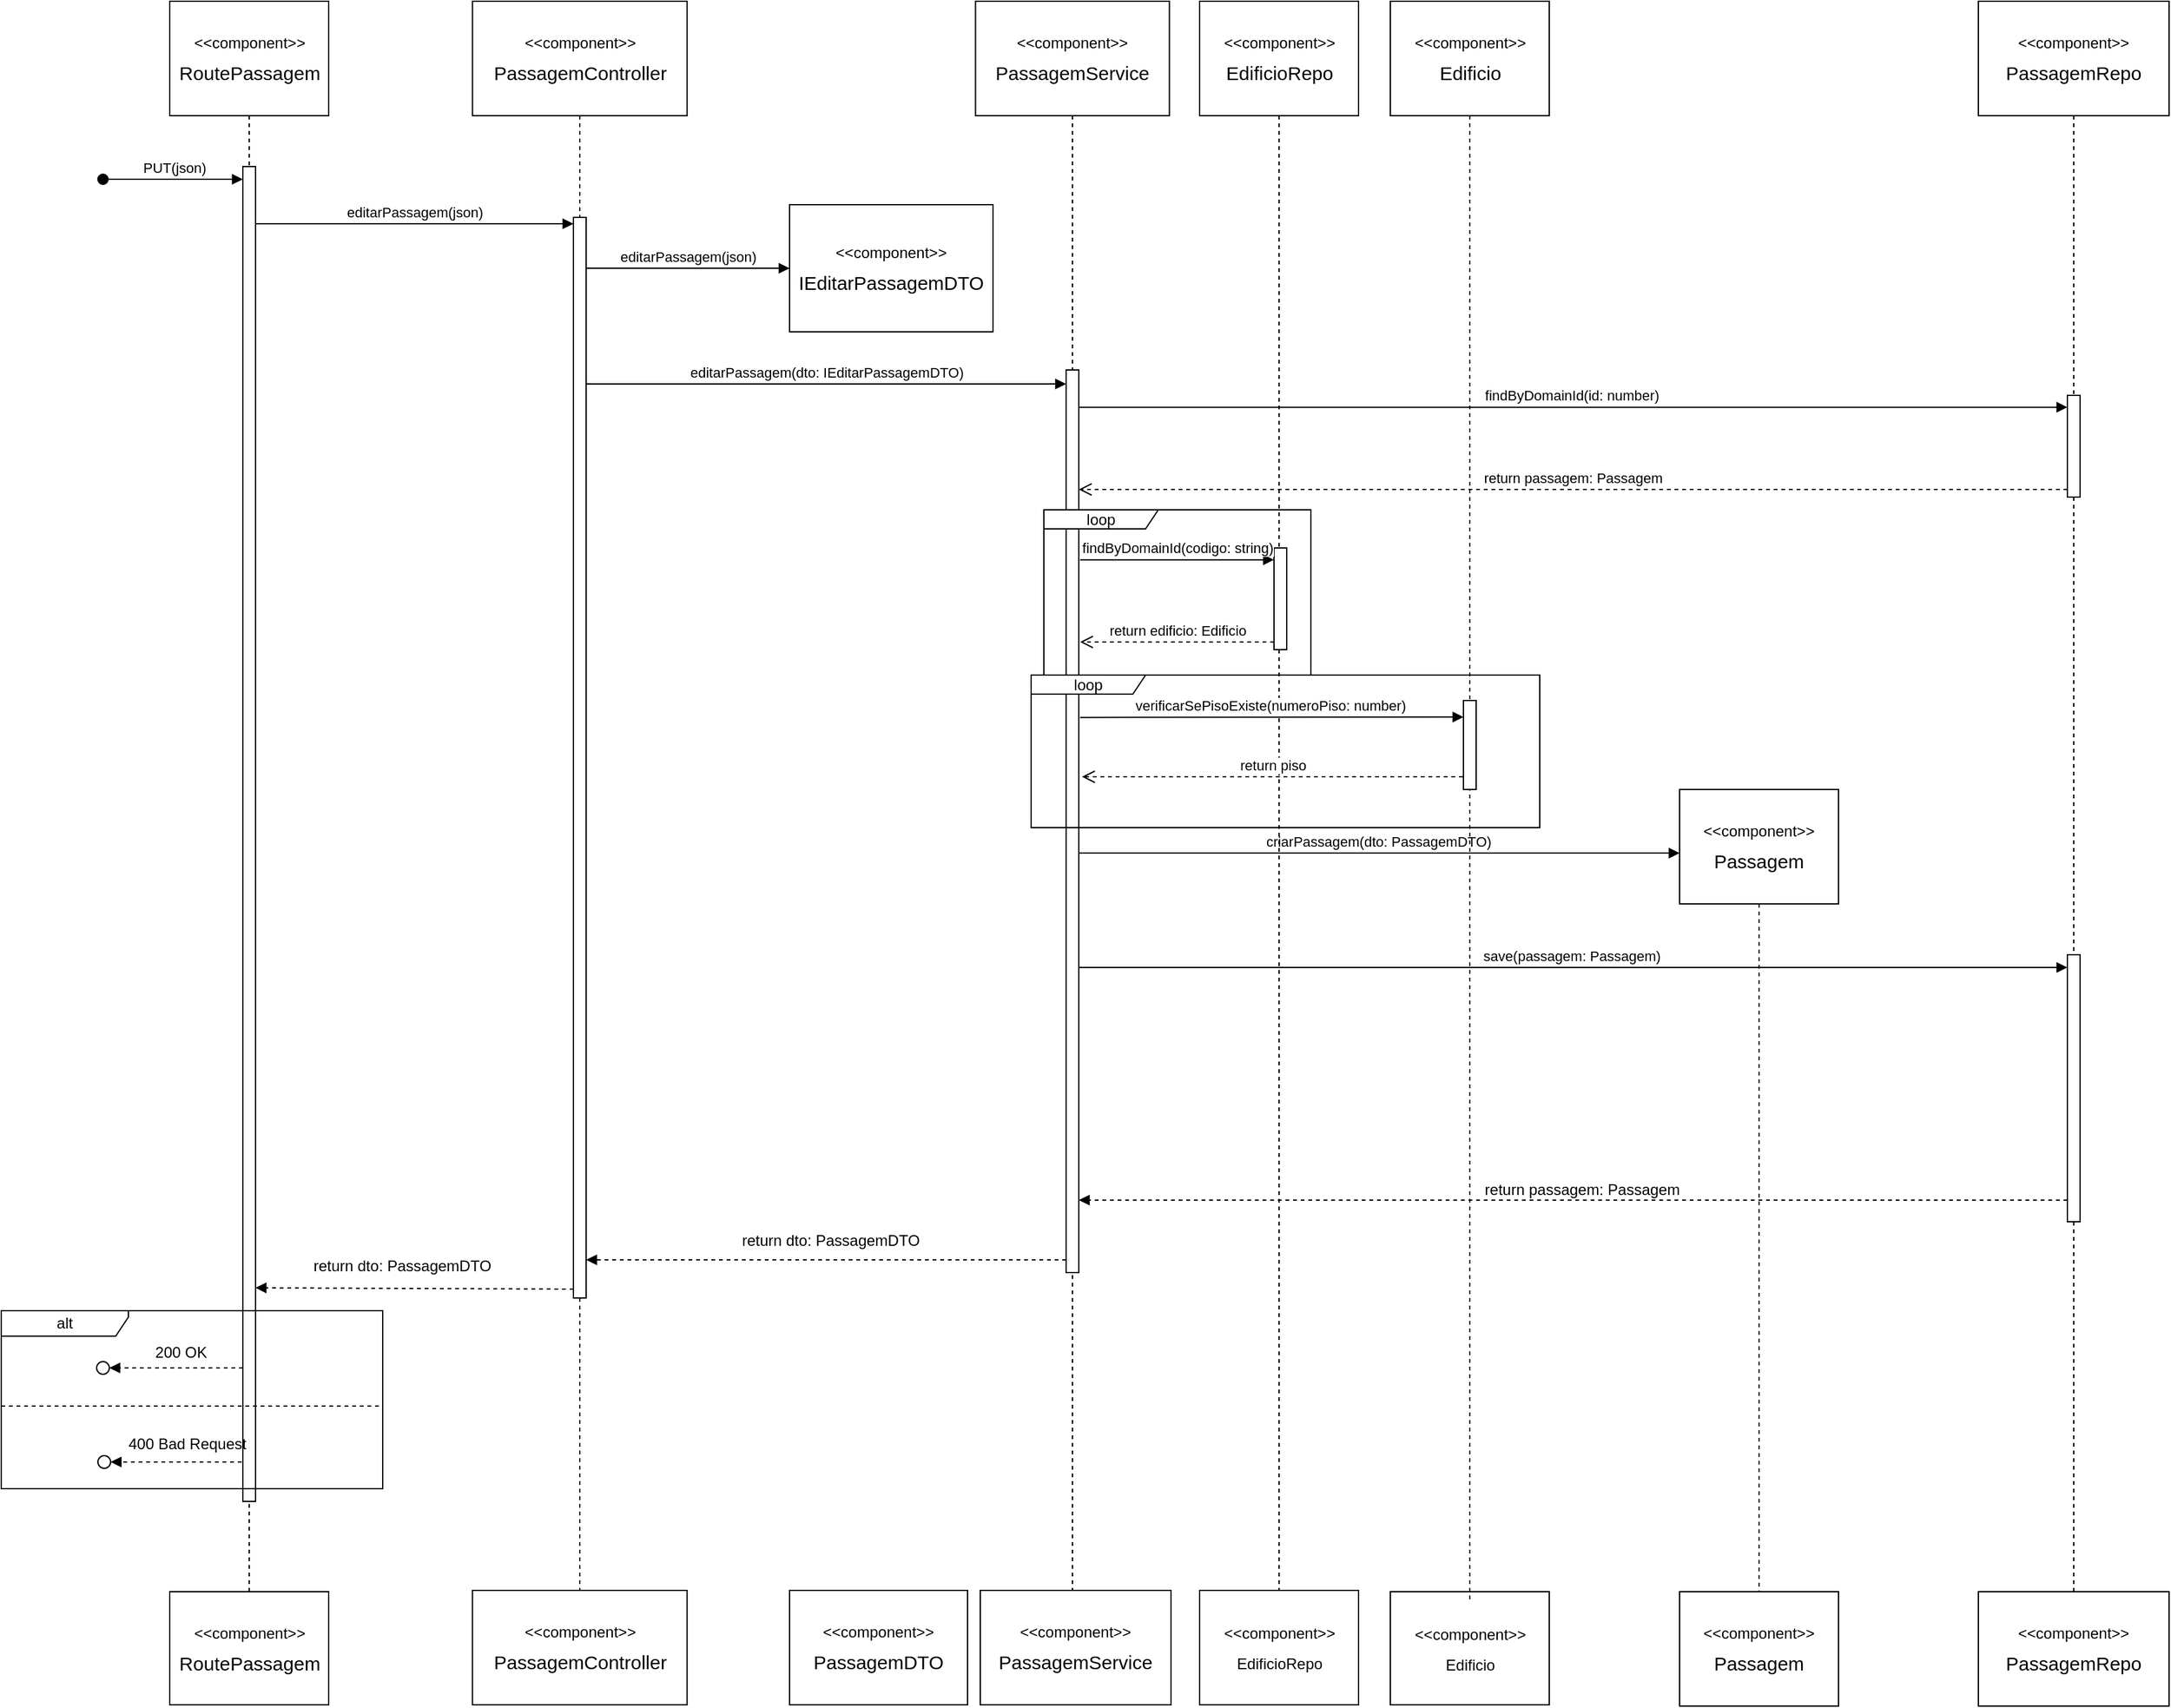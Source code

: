 <mxfile version="22.0.8" type="device">
  <diagram name="Página-1" id="UBEua1ropiXV4nsqK9QP">
    <mxGraphModel dx="2100" dy="1174" grid="1" gridSize="10" guides="1" tooltips="1" connect="1" arrows="1" fold="1" page="1" pageScale="1" pageWidth="827" pageHeight="1169" math="0" shadow="0">
      <root>
        <mxCell id="0" />
        <mxCell id="1" parent="0" />
        <mxCell id="aVk3KjRlflFWPaBtRKJj-46" value="&lt;p style=&quot;line-height: 100%;&quot;&gt;&amp;lt;&amp;lt;component&amp;gt;&amp;gt;&lt;/p&gt;&lt;p style=&quot;line-height: 100%;&quot;&gt;&lt;span style=&quot;font-size: 15px;&quot;&gt;PassagemController&lt;/span&gt;&lt;/p&gt;" style="shape=umlLifeline;perimeter=lifelinePerimeter;whiteSpace=wrap;html=1;container=1;dropTarget=0;collapsible=0;recursiveResize=0;outlineConnect=0;portConstraint=eastwest;newEdgeStyle={&quot;curved&quot;:0,&quot;rounded&quot;:0};size=90;" vertex="1" parent="1">
          <mxGeometry x="370.63" width="168.75" height="1300" as="geometry" />
        </mxCell>
        <mxCell id="aVk3KjRlflFWPaBtRKJj-47" value="&lt;p style=&quot;line-height: 100%;&quot;&gt;&amp;lt;&amp;lt;component&amp;gt;&amp;gt;&lt;/p&gt;&lt;p style=&quot;line-height: 100%;&quot;&gt;&lt;span style=&quot;font-size: 15px;&quot;&gt;RoutePassagem&lt;/span&gt;&lt;/p&gt;" style="shape=umlLifeline;perimeter=lifelinePerimeter;whiteSpace=wrap;html=1;container=1;dropTarget=0;collapsible=0;recursiveResize=0;outlineConnect=0;portConstraint=eastwest;newEdgeStyle={&quot;curved&quot;:0,&quot;rounded&quot;:0};size=90;" vertex="1" parent="1">
          <mxGeometry x="132.5" width="125" height="1280" as="geometry" />
        </mxCell>
        <mxCell id="aVk3KjRlflFWPaBtRKJj-48" value="" style="html=1;points=[[0,0,0,0,5],[0,1,0,0,-5],[1,0,0,0,5],[1,1,0,0,-5]];perimeter=orthogonalPerimeter;outlineConnect=0;targetShapes=umlLifeline;portConstraint=eastwest;newEdgeStyle={&quot;curved&quot;:0,&quot;rounded&quot;:0};" vertex="1" parent="1">
          <mxGeometry x="190" y="130" width="10" height="1050" as="geometry" />
        </mxCell>
        <mxCell id="aVk3KjRlflFWPaBtRKJj-49" value="" style="html=1;points=[[0,0,0,0,5],[0,1,0,0,-5],[1,0,0,0,5],[1,1,0,0,-5]];perimeter=orthogonalPerimeter;outlineConnect=0;targetShapes=umlLifeline;portConstraint=eastwest;newEdgeStyle={&quot;curved&quot;:0,&quot;rounded&quot;:0};" vertex="1" parent="1">
          <mxGeometry x="450" y="170" width="10" height="850" as="geometry" />
        </mxCell>
        <mxCell id="aVk3KjRlflFWPaBtRKJj-50" value="&lt;p style=&quot;line-height: 100%;&quot;&gt;&amp;lt;&amp;lt;component&amp;gt;&amp;gt;&lt;br&gt;&lt;/p&gt;&lt;p style=&quot;line-height: 100%;&quot;&gt;&lt;span style=&quot;font-size: 15px;&quot;&gt;PassagemService&lt;/span&gt;&lt;/p&gt;" style="shape=umlLifeline;perimeter=lifelinePerimeter;whiteSpace=wrap;html=1;container=1;dropTarget=0;collapsible=0;recursiveResize=0;outlineConnect=0;portConstraint=eastwest;newEdgeStyle={&quot;curved&quot;:0,&quot;rounded&quot;:0};size=90;" vertex="1" parent="1">
          <mxGeometry x="766.25" width="152.5" height="1260" as="geometry" />
        </mxCell>
        <mxCell id="aVk3KjRlflFWPaBtRKJj-51" value="&lt;p style=&quot;line-height: 100%;&quot;&gt;&amp;lt;&amp;lt;component&amp;gt;&amp;gt;&lt;br&gt;&lt;/p&gt;&lt;p style=&quot;line-height: 100%;&quot;&gt;&lt;span style=&quot;font-size: 15px;&quot;&gt;IEditarPassagemDTO&lt;/span&gt;&lt;/p&gt;" style="shape=umlLifeline;perimeter=lifelinePerimeter;whiteSpace=wrap;html=1;container=1;dropTarget=0;collapsible=0;recursiveResize=0;outlineConnect=0;portConstraint=eastwest;newEdgeStyle={&quot;curved&quot;:0,&quot;rounded&quot;:0};size=100;" vertex="1" parent="1">
          <mxGeometry x="620" y="160" width="160" height="100" as="geometry" />
        </mxCell>
        <mxCell id="aVk3KjRlflFWPaBtRKJj-52" value="&lt;p style=&quot;line-height: 100%;&quot;&gt;&amp;lt;&amp;lt;component&amp;gt;&amp;gt;&lt;br&gt;&lt;/p&gt;&lt;p style=&quot;line-height: 100%;&quot;&gt;&lt;span style=&quot;font-size: 15px;&quot;&gt;PassagemRepo&lt;/span&gt;&lt;/p&gt;" style="shape=umlLifeline;perimeter=lifelinePerimeter;whiteSpace=wrap;html=1;container=1;dropTarget=0;collapsible=0;recursiveResize=0;outlineConnect=0;portConstraint=eastwest;newEdgeStyle={&quot;curved&quot;:0,&quot;rounded&quot;:0};size=90;" vertex="1" parent="1">
          <mxGeometry x="1555" width="150" height="1280" as="geometry" />
        </mxCell>
        <mxCell id="aVk3KjRlflFWPaBtRKJj-53" value="" style="html=1;points=[[0,0,0,0,5],[0,1,0,0,-5],[1,0,0,0,5],[1,1,0,0,-5]];perimeter=orthogonalPerimeter;outlineConnect=0;targetShapes=umlLifeline;portConstraint=eastwest;newEdgeStyle={&quot;curved&quot;:0,&quot;rounded&quot;:0};" vertex="1" parent="aVk3KjRlflFWPaBtRKJj-52">
          <mxGeometry x="70" y="310" width="10" height="80" as="geometry" />
        </mxCell>
        <mxCell id="aVk3KjRlflFWPaBtRKJj-54" value="&lt;p style=&quot;line-height: 100%;&quot;&gt;&amp;lt;&amp;lt;component&amp;gt;&amp;gt;&lt;br&gt;&lt;/p&gt;&lt;p style=&quot;line-height: 100%;&quot;&gt;&lt;span style=&quot;font-size: 15px;&quot;&gt;Passagem&lt;/span&gt;&lt;/p&gt;" style="shape=umlLifeline;perimeter=lifelinePerimeter;whiteSpace=wrap;html=1;container=1;dropTarget=0;collapsible=0;recursiveResize=0;outlineConnect=0;portConstraint=eastwest;newEdgeStyle={&quot;curved&quot;:0,&quot;rounded&quot;:0};size=90;" vertex="1" parent="1">
          <mxGeometry x="1320" y="620" width="125" height="650" as="geometry" />
        </mxCell>
        <mxCell id="aVk3KjRlflFWPaBtRKJj-55" value="editarPassagem(json)" style="html=1;verticalAlign=bottom;endArrow=block;curved=0;rounded=0;entryX=0;entryY=0;entryDx=0;entryDy=5;entryPerimeter=0;" edge="1" parent="1" source="aVk3KjRlflFWPaBtRKJj-48" target="aVk3KjRlflFWPaBtRKJj-49">
          <mxGeometry width="80" relative="1" as="geometry">
            <mxPoint x="137.5" y="180" as="sourcePoint" />
            <mxPoint x="417.5" y="180" as="targetPoint" />
          </mxGeometry>
        </mxCell>
        <mxCell id="aVk3KjRlflFWPaBtRKJj-56" value="editarPassagem(json)" style="html=1;verticalAlign=bottom;endArrow=block;curved=0;rounded=0;" edge="1" parent="1" source="aVk3KjRlflFWPaBtRKJj-49">
          <mxGeometry width="80" relative="1" as="geometry">
            <mxPoint x="470" y="210.0" as="sourcePoint" />
            <mxPoint x="620" y="210" as="targetPoint" />
          </mxGeometry>
        </mxCell>
        <mxCell id="aVk3KjRlflFWPaBtRKJj-57" value="" style="html=1;points=[[0,0,0,0,5],[0,1,0,0,-5],[1,0,0,0,5],[1,1,0,0,-5]];perimeter=orthogonalPerimeter;outlineConnect=0;targetShapes=umlLifeline;portConstraint=eastwest;newEdgeStyle={&quot;curved&quot;:0,&quot;rounded&quot;:0};" vertex="1" parent="1">
          <mxGeometry x="837.5" y="290" width="10" height="710" as="geometry" />
        </mxCell>
        <mxCell id="aVk3KjRlflFWPaBtRKJj-58" value="editarPassagem(dto:&amp;nbsp;IEditarPassagemDTO)" style="html=1;verticalAlign=bottom;endArrow=block;curved=0;rounded=0;" edge="1" parent="1" target="aVk3KjRlflFWPaBtRKJj-57">
          <mxGeometry width="80" relative="1" as="geometry">
            <mxPoint x="460" y="301.0" as="sourcePoint" />
            <mxPoint x="665" y="300" as="targetPoint" />
          </mxGeometry>
        </mxCell>
        <mxCell id="aVk3KjRlflFWPaBtRKJj-59" value="criarPassagem(dto: PassagemDTO)" style="html=1;verticalAlign=bottom;endArrow=block;curved=0;rounded=0;entryX=0;entryY=0.077;entryDx=0;entryDy=0;entryPerimeter=0;" edge="1" parent="1" target="aVk3KjRlflFWPaBtRKJj-54">
          <mxGeometry x="-0.004" width="80" relative="1" as="geometry">
            <mxPoint x="847.5" y="670.0" as="sourcePoint" />
            <mxPoint x="1310" y="670" as="targetPoint" />
            <mxPoint as="offset" />
          </mxGeometry>
        </mxCell>
        <mxCell id="aVk3KjRlflFWPaBtRKJj-60" value="save(passagem: Passagem)" style="html=1;verticalAlign=bottom;endArrow=block;curved=0;rounded=0;" edge="1" parent="1" source="aVk3KjRlflFWPaBtRKJj-57">
          <mxGeometry x="-0.004" width="80" relative="1" as="geometry">
            <mxPoint x="942.5" y="760" as="sourcePoint" />
            <mxPoint x="1625" y="760" as="targetPoint" />
            <mxPoint as="offset" />
          </mxGeometry>
        </mxCell>
        <mxCell id="aVk3KjRlflFWPaBtRKJj-61" value="" style="html=1;points=[[0,0,0,0,5],[0,1,0,0,-5],[1,0,0,0,5],[1,1,0,0,-5]];perimeter=orthogonalPerimeter;outlineConnect=0;targetShapes=umlLifeline;portConstraint=eastwest;newEdgeStyle={&quot;curved&quot;:0,&quot;rounded&quot;:0};" vertex="1" parent="1">
          <mxGeometry x="1625" y="750" width="10" height="210" as="geometry" />
        </mxCell>
        <mxCell id="aVk3KjRlflFWPaBtRKJj-62" value="PUT(json)" style="html=1;verticalAlign=bottom;startArrow=oval;startFill=1;endArrow=block;startSize=8;curved=0;rounded=0;" edge="1" parent="1">
          <mxGeometry x="0.005" width="60" relative="1" as="geometry">
            <mxPoint x="80" y="140" as="sourcePoint" />
            <mxPoint x="190" y="140" as="targetPoint" />
            <mxPoint as="offset" />
          </mxGeometry>
        </mxCell>
        <mxCell id="aVk3KjRlflFWPaBtRKJj-63" value="" style="ellipse;html=1;" vertex="1" parent="1">
          <mxGeometry x="75" y="1070" width="10" height="10" as="geometry" />
        </mxCell>
        <mxCell id="aVk3KjRlflFWPaBtRKJj-64" value="&lt;p style=&quot;line-height: 100%;&quot;&gt;&amp;lt;&amp;lt;component&amp;gt;&amp;gt;&lt;br&gt;&lt;/p&gt;&lt;p style=&quot;line-height: 100%;&quot;&gt;&lt;span style=&quot;font-size: 15px;&quot;&gt;EdificioRepo&lt;/span&gt;&lt;/p&gt;" style="shape=umlLifeline;perimeter=lifelinePerimeter;whiteSpace=wrap;html=1;container=1;dropTarget=0;collapsible=0;recursiveResize=0;outlineConnect=0;portConstraint=eastwest;newEdgeStyle={&quot;curved&quot;:0,&quot;rounded&quot;:0};size=90;" vertex="1" parent="1">
          <mxGeometry x="942.5" width="125" height="1260" as="geometry" />
        </mxCell>
        <mxCell id="aVk3KjRlflFWPaBtRKJj-65" value="return edificio: Edificio" style="html=1;verticalAlign=bottom;endArrow=open;dashed=1;endSize=8;curved=0;rounded=0;" edge="1" parent="aVk3KjRlflFWPaBtRKJj-64">
          <mxGeometry relative="1" as="geometry">
            <mxPoint x="58.5" y="504" as="sourcePoint" />
            <mxPoint x="-94.0" y="504" as="targetPoint" />
          </mxGeometry>
        </mxCell>
        <mxCell id="aVk3KjRlflFWPaBtRKJj-66" value="" style="html=1;points=[[0,0,0,0,5],[0,1,0,0,-5],[1,0,0,0,5],[1,1,0,0,-5]];perimeter=orthogonalPerimeter;outlineConnect=0;targetShapes=umlLifeline;portConstraint=eastwest;newEdgeStyle={&quot;curved&quot;:0,&quot;rounded&quot;:0};" vertex="1" parent="aVk3KjRlflFWPaBtRKJj-64">
          <mxGeometry x="58.5" y="430" width="10" height="80" as="geometry" />
        </mxCell>
        <mxCell id="aVk3KjRlflFWPaBtRKJj-67" value="findByDomainId(codigo: string)" style="html=1;verticalAlign=bottom;endArrow=block;curved=0;rounded=0;" edge="1" parent="aVk3KjRlflFWPaBtRKJj-64" target="aVk3KjRlflFWPaBtRKJj-66">
          <mxGeometry x="-0.004" width="80" relative="1" as="geometry">
            <mxPoint x="-94" y="439.33" as="sourcePoint" />
            <mxPoint x="68.5" y="439" as="targetPoint" />
            <mxPoint as="offset" />
          </mxGeometry>
        </mxCell>
        <mxCell id="aVk3KjRlflFWPaBtRKJj-68" value="return passagem: Passagem" style="html=1;verticalAlign=bottom;endArrow=open;dashed=1;endSize=8;curved=0;rounded=0;" edge="1" parent="aVk3KjRlflFWPaBtRKJj-64" source="aVk3KjRlflFWPaBtRKJj-53">
          <mxGeometry relative="1" as="geometry">
            <mxPoint x="57.5" y="384" as="sourcePoint" />
            <mxPoint x="-95.0" y="384" as="targetPoint" />
          </mxGeometry>
        </mxCell>
        <mxCell id="aVk3KjRlflFWPaBtRKJj-69" value="findByDomainId(id: number)" style="html=1;verticalAlign=bottom;endArrow=block;curved=0;rounded=0;" edge="1" parent="aVk3KjRlflFWPaBtRKJj-64" target="aVk3KjRlflFWPaBtRKJj-53">
          <mxGeometry x="-0.004" width="80" relative="1" as="geometry">
            <mxPoint x="-95" y="319.33" as="sourcePoint" />
            <mxPoint x="67.5" y="319" as="targetPoint" />
            <mxPoint as="offset" />
          </mxGeometry>
        </mxCell>
        <mxCell id="aVk3KjRlflFWPaBtRKJj-70" value="&lt;p style=&quot;line-height: 100%;&quot;&gt;&amp;lt;&amp;lt;component&amp;gt;&amp;gt;&lt;br&gt;&lt;/p&gt;&lt;p style=&quot;line-height: 100%;&quot;&gt;&lt;span style=&quot;font-size: 15px;&quot;&gt;PassagemRepo&lt;/span&gt;&lt;/p&gt;" style="shape=umlLifeline;perimeter=lifelinePerimeter;whiteSpace=wrap;html=1;container=1;dropTarget=0;collapsible=0;recursiveResize=0;outlineConnect=0;portConstraint=eastwest;newEdgeStyle={&quot;curved&quot;:0,&quot;rounded&quot;:0};size=90;" vertex="1" parent="1">
          <mxGeometry x="1555" y="1251" width="150" height="90" as="geometry" />
        </mxCell>
        <mxCell id="aVk3KjRlflFWPaBtRKJj-71" value="&lt;p style=&quot;line-height: 100%;&quot;&gt;&amp;lt;&amp;lt;component&amp;gt;&amp;gt;&lt;br&gt;&lt;/p&gt;&lt;p style=&quot;line-height: 100%;&quot;&gt;&lt;span style=&quot;font-size: 15px;&quot;&gt;Passagem&lt;/span&gt;&lt;/p&gt;" style="shape=umlLifeline;perimeter=lifelinePerimeter;whiteSpace=wrap;html=1;container=1;dropTarget=0;collapsible=0;recursiveResize=0;outlineConnect=0;portConstraint=eastwest;newEdgeStyle={&quot;curved&quot;:0,&quot;rounded&quot;:0};size=90;" vertex="1" parent="1">
          <mxGeometry x="1320" y="1251" width="125" height="90" as="geometry" />
        </mxCell>
        <mxCell id="aVk3KjRlflFWPaBtRKJj-72" value="" style="html=1;verticalAlign=bottom;labelBackgroundColor=none;endArrow=block;endFill=1;dashed=1;rounded=0;" edge="1" parent="1">
          <mxGeometry width="160" relative="1" as="geometry">
            <mxPoint x="837.5" y="990" as="sourcePoint" />
            <mxPoint x="460" y="990" as="targetPoint" />
          </mxGeometry>
        </mxCell>
        <mxCell id="aVk3KjRlflFWPaBtRKJj-73" value="&lt;p style=&quot;line-height: 100%;&quot;&gt;&amp;lt;&amp;lt;component&amp;gt;&amp;gt;&lt;br&gt;&lt;/p&gt;&lt;p style=&quot;line-height: 100%;&quot;&gt;Edificio&lt;br&gt;&lt;/p&gt;" style="shape=umlLifeline;perimeter=lifelinePerimeter;whiteSpace=wrap;html=1;container=1;dropTarget=0;collapsible=0;recursiveResize=0;outlineConnect=0;portConstraint=eastwest;newEdgeStyle={&quot;curved&quot;:0,&quot;rounded&quot;:0};size=90;" vertex="1" parent="1">
          <mxGeometry x="1092.5" y="1251" width="125" height="89" as="geometry" />
        </mxCell>
        <mxCell id="aVk3KjRlflFWPaBtRKJj-74" value="" style="html=1;verticalAlign=bottom;labelBackgroundColor=none;endArrow=block;endFill=1;dashed=1;rounded=0;exitX=0;exitY=1;exitDx=0;exitDy=-5;exitPerimeter=0;" edge="1" parent="1">
          <mxGeometry width="160" relative="1" as="geometry">
            <mxPoint x="450" y="1013" as="sourcePoint" />
            <mxPoint x="200" y="1012" as="targetPoint" />
          </mxGeometry>
        </mxCell>
        <mxCell id="aVk3KjRlflFWPaBtRKJj-75" value="" style="html=1;verticalAlign=bottom;labelBackgroundColor=none;endArrow=block;endFill=1;dashed=1;rounded=0;entryX=1;entryY=0.5;entryDx=0;entryDy=0;" edge="1" parent="1" target="aVk3KjRlflFWPaBtRKJj-63">
          <mxGeometry width="160" relative="1" as="geometry">
            <mxPoint x="190" y="1075" as="sourcePoint" />
            <mxPoint x="458" y="1115" as="targetPoint" />
          </mxGeometry>
        </mxCell>
        <mxCell id="aVk3KjRlflFWPaBtRKJj-76" value="" style="html=1;verticalAlign=bottom;labelBackgroundColor=none;endArrow=block;endFill=1;dashed=1;rounded=0;" edge="1" parent="1">
          <mxGeometry width="160" relative="1" as="geometry">
            <mxPoint x="1625" y="943" as="sourcePoint" />
            <mxPoint x="847.5" y="943" as="targetPoint" />
          </mxGeometry>
        </mxCell>
        <mxCell id="aVk3KjRlflFWPaBtRKJj-77" value="return&amp;nbsp;passagem: Passagem" style="text;html=1;align=center;verticalAlign=middle;resizable=0;points=[];autosize=1;strokeColor=none;fillColor=none;" vertex="1" parent="1">
          <mxGeometry x="1152.5" y="920" width="180" height="30" as="geometry" />
        </mxCell>
        <mxCell id="aVk3KjRlflFWPaBtRKJj-78" value="return&amp;nbsp;dto: PassagemDTO" style="text;html=1;align=center;verticalAlign=middle;resizable=0;points=[];autosize=1;strokeColor=none;fillColor=none;" vertex="1" parent="1">
          <mxGeometry x="572" y="960" width="160" height="30" as="geometry" />
        </mxCell>
        <mxCell id="aVk3KjRlflFWPaBtRKJj-79" value="return&amp;nbsp;dto: PassagemDTO" style="text;html=1;align=center;verticalAlign=middle;resizable=0;points=[];autosize=1;strokeColor=none;fillColor=none;" vertex="1" parent="1">
          <mxGeometry x="235" y="980" width="160" height="30" as="geometry" />
        </mxCell>
        <mxCell id="aVk3KjRlflFWPaBtRKJj-80" value="200 OK" style="text;html=1;align=center;verticalAlign=middle;resizable=0;points=[];autosize=1;strokeColor=none;fillColor=none;" vertex="1" parent="1">
          <mxGeometry x="111" y="1048" width="60" height="30" as="geometry" />
        </mxCell>
        <mxCell id="aVk3KjRlflFWPaBtRKJj-81" value="&lt;p style=&quot;line-height: 100%;&quot;&gt;&amp;lt;&amp;lt;component&amp;gt;&amp;gt;&lt;br&gt;&lt;/p&gt;&lt;p style=&quot;line-height: 100%;&quot;&gt;EdificioRepo&lt;br&gt;&lt;/p&gt;" style="shape=umlLifeline;perimeter=lifelinePerimeter;whiteSpace=wrap;html=1;container=1;dropTarget=0;collapsible=0;recursiveResize=0;outlineConnect=0;portConstraint=eastwest;newEdgeStyle={&quot;curved&quot;:0,&quot;rounded&quot;:0};size=90;" vertex="1" parent="1">
          <mxGeometry x="942.5" y="1250" width="125" height="90" as="geometry" />
        </mxCell>
        <mxCell id="aVk3KjRlflFWPaBtRKJj-82" value="&lt;p style=&quot;line-height: 100%;&quot;&gt;&amp;lt;&amp;lt;component&amp;gt;&amp;gt;&lt;br&gt;&lt;/p&gt;&lt;p style=&quot;line-height: 100%;&quot;&gt;&lt;span style=&quot;font-size: 15px;&quot;&gt;PassagemService&lt;/span&gt;&lt;/p&gt;" style="shape=umlLifeline;perimeter=lifelinePerimeter;whiteSpace=wrap;html=1;container=1;dropTarget=0;collapsible=0;recursiveResize=0;outlineConnect=0;portConstraint=eastwest;newEdgeStyle={&quot;curved&quot;:0,&quot;rounded&quot;:0};size=90;" vertex="1" parent="1">
          <mxGeometry x="770" y="1250" width="150" height="90" as="geometry" />
        </mxCell>
        <mxCell id="aVk3KjRlflFWPaBtRKJj-83" value="&lt;p style=&quot;line-height: 100%;&quot;&gt;&amp;lt;&amp;lt;component&amp;gt;&amp;gt;&lt;br&gt;&lt;/p&gt;&lt;p style=&quot;line-height: 100%;&quot;&gt;&lt;span style=&quot;font-size: 15px;&quot;&gt;PassagemDTO&lt;/span&gt;&lt;/p&gt;" style="shape=umlLifeline;perimeter=lifelinePerimeter;whiteSpace=wrap;html=1;container=1;dropTarget=0;collapsible=0;recursiveResize=0;outlineConnect=0;portConstraint=eastwest;newEdgeStyle={&quot;curved&quot;:0,&quot;rounded&quot;:0};size=100;" vertex="1" parent="1">
          <mxGeometry x="620" y="1250" width="140" height="90" as="geometry" />
        </mxCell>
        <mxCell id="aVk3KjRlflFWPaBtRKJj-84" value="&lt;p style=&quot;line-height: 100%;&quot;&gt;&amp;lt;&amp;lt;component&amp;gt;&amp;gt;&lt;/p&gt;&lt;p style=&quot;line-height: 100%;&quot;&gt;&lt;span style=&quot;font-size: 15px;&quot;&gt;PassagemController&lt;/span&gt;&lt;/p&gt;" style="shape=umlLifeline;perimeter=lifelinePerimeter;whiteSpace=wrap;html=1;container=1;dropTarget=0;collapsible=0;recursiveResize=0;outlineConnect=0;portConstraint=eastwest;newEdgeStyle={&quot;curved&quot;:0,&quot;rounded&quot;:0};size=90;" vertex="1" parent="1">
          <mxGeometry x="370.62" y="1250" width="168.75" height="90" as="geometry" />
        </mxCell>
        <mxCell id="aVk3KjRlflFWPaBtRKJj-85" value="&lt;p style=&quot;line-height: 100%;&quot;&gt;&amp;lt;&amp;lt;component&amp;gt;&amp;gt;&lt;/p&gt;&lt;p style=&quot;line-height: 100%;&quot;&gt;&lt;span style=&quot;font-size: 15px;&quot;&gt;RoutePassagem&lt;/span&gt;&lt;/p&gt;" style="shape=umlLifeline;perimeter=lifelinePerimeter;whiteSpace=wrap;html=1;container=1;dropTarget=0;collapsible=0;recursiveResize=0;outlineConnect=0;portConstraint=eastwest;newEdgeStyle={&quot;curved&quot;:0,&quot;rounded&quot;:0};size=90;" vertex="1" parent="1">
          <mxGeometry x="132.5" y="1251" width="125" height="89" as="geometry" />
        </mxCell>
        <mxCell id="aVk3KjRlflFWPaBtRKJj-86" value="alt" style="shape=umlFrame;whiteSpace=wrap;html=1;pointerEvents=0;recursiveResize=0;container=1;collapsible=0;width=100;height=20;" vertex="1" parent="1">
          <mxGeometry y="1030" width="300" height="140" as="geometry" />
        </mxCell>
        <mxCell id="aVk3KjRlflFWPaBtRKJj-87" value="" style="line;strokeWidth=1;dashed=1;labelPosition=center;verticalLabelPosition=bottom;align=left;verticalAlign=top;spacingLeft=20;spacingTop=15;html=1;whiteSpace=wrap;" vertex="1" parent="aVk3KjRlflFWPaBtRKJj-86">
          <mxGeometry y="70" width="300" height="10" as="geometry" />
        </mxCell>
        <mxCell id="aVk3KjRlflFWPaBtRKJj-88" value="400&amp;nbsp;Bad Request" style="text;html=1;align=center;verticalAlign=middle;resizable=0;points=[];autosize=1;strokeColor=none;fillColor=none;" vertex="1" parent="aVk3KjRlflFWPaBtRKJj-86">
          <mxGeometry x="86" y="90" width="120" height="30" as="geometry" />
        </mxCell>
        <mxCell id="aVk3KjRlflFWPaBtRKJj-89" value="" style="html=1;verticalAlign=bottom;labelBackgroundColor=none;endArrow=block;endFill=1;dashed=1;rounded=0;entryX=1;entryY=0.5;entryDx=0;entryDy=0;" edge="1" parent="aVk3KjRlflFWPaBtRKJj-86" target="aVk3KjRlflFWPaBtRKJj-90">
          <mxGeometry width="160" relative="1" as="geometry">
            <mxPoint x="189" y="119" as="sourcePoint" />
            <mxPoint x="459" y="159" as="targetPoint" />
            <Array as="points">
              <mxPoint x="119" y="119" />
            </Array>
          </mxGeometry>
        </mxCell>
        <mxCell id="aVk3KjRlflFWPaBtRKJj-90" value="" style="ellipse;html=1;" vertex="1" parent="aVk3KjRlflFWPaBtRKJj-86">
          <mxGeometry x="76" y="114" width="10" height="10" as="geometry" />
        </mxCell>
        <mxCell id="aVk3KjRlflFWPaBtRKJj-91" value="loop" style="shape=umlFrame;whiteSpace=wrap;html=1;pointerEvents=0;recursiveResize=0;container=1;collapsible=0;width=90;height=15;" vertex="1" parent="1">
          <mxGeometry x="820" y="400" width="210" height="130" as="geometry" />
        </mxCell>
        <mxCell id="aVk3KjRlflFWPaBtRKJj-92" value="&lt;p style=&quot;line-height: 100%;&quot;&gt;&amp;lt;&amp;lt;component&amp;gt;&amp;gt;&lt;br&gt;&lt;/p&gt;&lt;p style=&quot;line-height: 100%;&quot;&gt;&lt;span style=&quot;font-size: 15px;&quot;&gt;Edificio&lt;/span&gt;&lt;/p&gt;" style="shape=umlLifeline;perimeter=lifelinePerimeter;whiteSpace=wrap;html=1;container=1;dropTarget=0;collapsible=0;recursiveResize=0;outlineConnect=0;portConstraint=eastwest;newEdgeStyle={&quot;curved&quot;:0,&quot;rounded&quot;:0};size=90;" vertex="1" parent="1">
          <mxGeometry x="1092.5" width="125" height="1260" as="geometry" />
        </mxCell>
        <mxCell id="aVk3KjRlflFWPaBtRKJj-93" value="" style="html=1;points=[[0,0,0,0,5],[0,1,0,0,-5],[1,0,0,0,5],[1,1,0,0,-5]];perimeter=orthogonalPerimeter;outlineConnect=0;targetShapes=umlLifeline;portConstraint=eastwest;newEdgeStyle={&quot;curved&quot;:0,&quot;rounded&quot;:0};" vertex="1" parent="aVk3KjRlflFWPaBtRKJj-92">
          <mxGeometry x="57.5" y="550" width="10" height="70" as="geometry" />
        </mxCell>
        <mxCell id="aVk3KjRlflFWPaBtRKJj-96" value="verificarSePisoExiste(numeroPiso: number)" style="html=1;verticalAlign=bottom;endArrow=block;curved=0;rounded=0;" edge="1" parent="1">
          <mxGeometry x="-0.004" width="80" relative="1" as="geometry">
            <mxPoint x="848.5" y="563.33" as="sourcePoint" />
            <mxPoint x="1150" y="563" as="targetPoint" />
            <mxPoint as="offset" />
          </mxGeometry>
        </mxCell>
        <mxCell id="aVk3KjRlflFWPaBtRKJj-97" value="return piso" style="html=1;verticalAlign=bottom;endArrow=open;dashed=1;endSize=8;curved=0;rounded=0;" edge="1" parent="1">
          <mxGeometry relative="1" as="geometry">
            <mxPoint x="1149.5" y="610" as="sourcePoint" />
            <mxPoint x="850" y="610" as="targetPoint" />
          </mxGeometry>
        </mxCell>
        <mxCell id="aVk3KjRlflFWPaBtRKJj-98" value="loop" style="shape=umlFrame;whiteSpace=wrap;html=1;pointerEvents=0;recursiveResize=0;container=1;collapsible=0;width=90;height=15;" vertex="1" parent="1">
          <mxGeometry x="810" y="530" width="400" height="120" as="geometry" />
        </mxCell>
      </root>
    </mxGraphModel>
  </diagram>
</mxfile>

